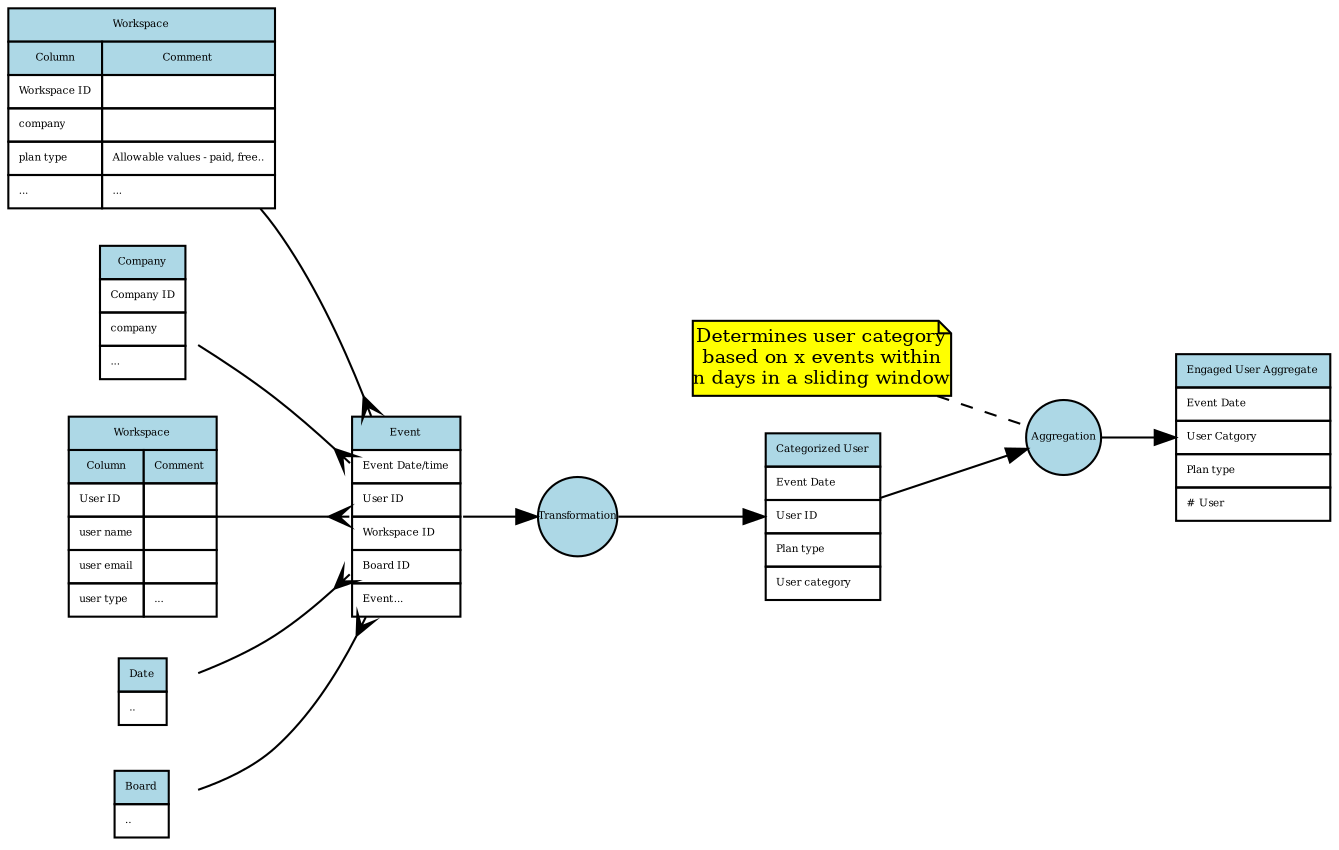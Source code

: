 digraph G {
    //
    // Defaults
    //

    // Box for entities
    node [shape=none, margin=0, fontsize=5]

    // One-to-many relation (from one, to many)
    edge [arrowhead=crow, arrowtail=none, dir=both]
    rankdir="LR"

    //
    // Entities
    //
    Event [label=<
        <table border="0" cellborder="1" cellspacing="0" cellpadding="4">
            <tr><td bgcolor="lightblue">Event</td></tr>
            <tr><td align="left">Event Date/time</td></tr>
            <tr><td align="left">User ID</td></tr>
            <tr><td align="left">Workspace ID</td></tr>
            <tr><td align="left">Board ID</td></tr>
            <tr><td align="left">Event...</td></tr>
        </table>
    >]

    Workspace [label=<
        <table border="0" cellborder="1" cellspacing="0" cellpadding="4">
            <tr><td bgcolor="lightblue" colspan="2">Workspace</td></tr>
            <tr><td bgcolor="lightblue">Column</td><td bgcolor="lightblue">Comment</td></tr>
            <tr><td align="left">Workspace ID</td><td align="left"></td></tr>
            <tr><td align="left">company</td><td align="left"></td></tr>
            <tr><td align="left">plan type</td><td align="left">Allowable values - paid, free..</td></tr>
            <tr><td align="left">...</td><td align="left">...</td></tr>
        </table>
    >]

    Company [label=<
        <table border="0" cellborder="1" cellspacing="0" cellpadding="4">

            <tr><td bgcolor="lightblue">Company</td></tr>
            <tr><td align="left">Company ID</td></tr>
            <tr><td align="left">company</td></tr>
            <tr><td align="left">...</td></tr>
        </table>
    >]

    User [label=<
        <table border="0" cellborder="1" cellspacing="0" cellpadding="4">
            <tr><td bgcolor="lightblue" colspan="2">Workspace</td></tr>
            <tr><td bgcolor="lightblue">Column</td><td bgcolor="lightblue">Comment</td></tr>
            <tr><td align="left">User ID</td><td align="left"></td></tr>
            <tr><td align="left">user name</td><td align="left"></td></tr>
            <tr><td align="left">user email</td><td align="left"></td></tr>
            <tr><td align="left">user type</td><td align="left">...</td></tr>
        </table>
    >]

     Date [label=<
        <table border="0" cellborder="1" cellspacing="0" cellpadding="4">

            <tr><td bgcolor="lightblue">Date</td></tr>
            <tr><td align="left">..</td></tr>
        </table>
    >]

     Board[label=<
        <table border="0" cellborder="1" cellspacing="0" cellpadding="4">

            <tr><td bgcolor="lightblue">Board</td></tr>
            <tr><td align="left">..</td></tr>
        </table>
    >]

    Transformation[shape="circle" style="filled" fillcolor="lightblue"]

    Aggregation[shape="circle" style="filled" fillcolor="lightblue"]

    Categorized_User [label=<
        <table border="0" cellborder="1" cellspacing="0" cellpadding="4">
            <tr><td bgcolor="lightblue">Categorized User</td></tr>
            <tr><td align="left">Event Date</td></tr>
            <tr><td align="left">User ID</td></tr>
            <tr><td align="left">Plan type</td></tr>
            <tr><td align="left">User category</td></tr>
        </table>
    >]

    Agg_Event [label=<
        <table border="0" cellborder="1" cellspacing="0" cellpadding="4">
            <tr><td bgcolor="lightblue">Engaged User Aggregate</td></tr>
            <tr><td align="left">Event Date</td></tr>
            <tr><td align="left">User Catgory</td></tr>
            <tr><td align="left">Plan type</td></tr>
            <tr><td align="left"># User</td></tr>
        </table>
    >]

    Agg_comment [shape="note" fontsize=9fillcolor="yellow" style="filled" label="Determines user category\n based on x events within \nn days in a sliding window\n"]
    //
    // Relationships
    //
    Workspace->Event;
    Company->Event;
    User -> Event;
    Date -> Event;
    Board -> Event;
    Event -> Transformation [arrowhead="normal"];
    Transformation -> Categorized_User [arrowhead="normal"];
    Categorized_User -> Aggregation -> Agg_Event[arrowhead="normal"];
    Agg_comment -> Aggregation [arrowhead="none" style="dashed"]
}